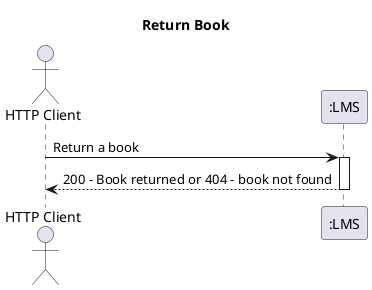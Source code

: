 @startuml
title Return Book
actor HTTP_Client as "HTTP Client"
participant LMS as ":LMS"
autoactivate on

HTTP_Client -> LMS : Return a book
LMS --> HTTP_Client : 200 - Book returned or 404 - book not found

@enduml